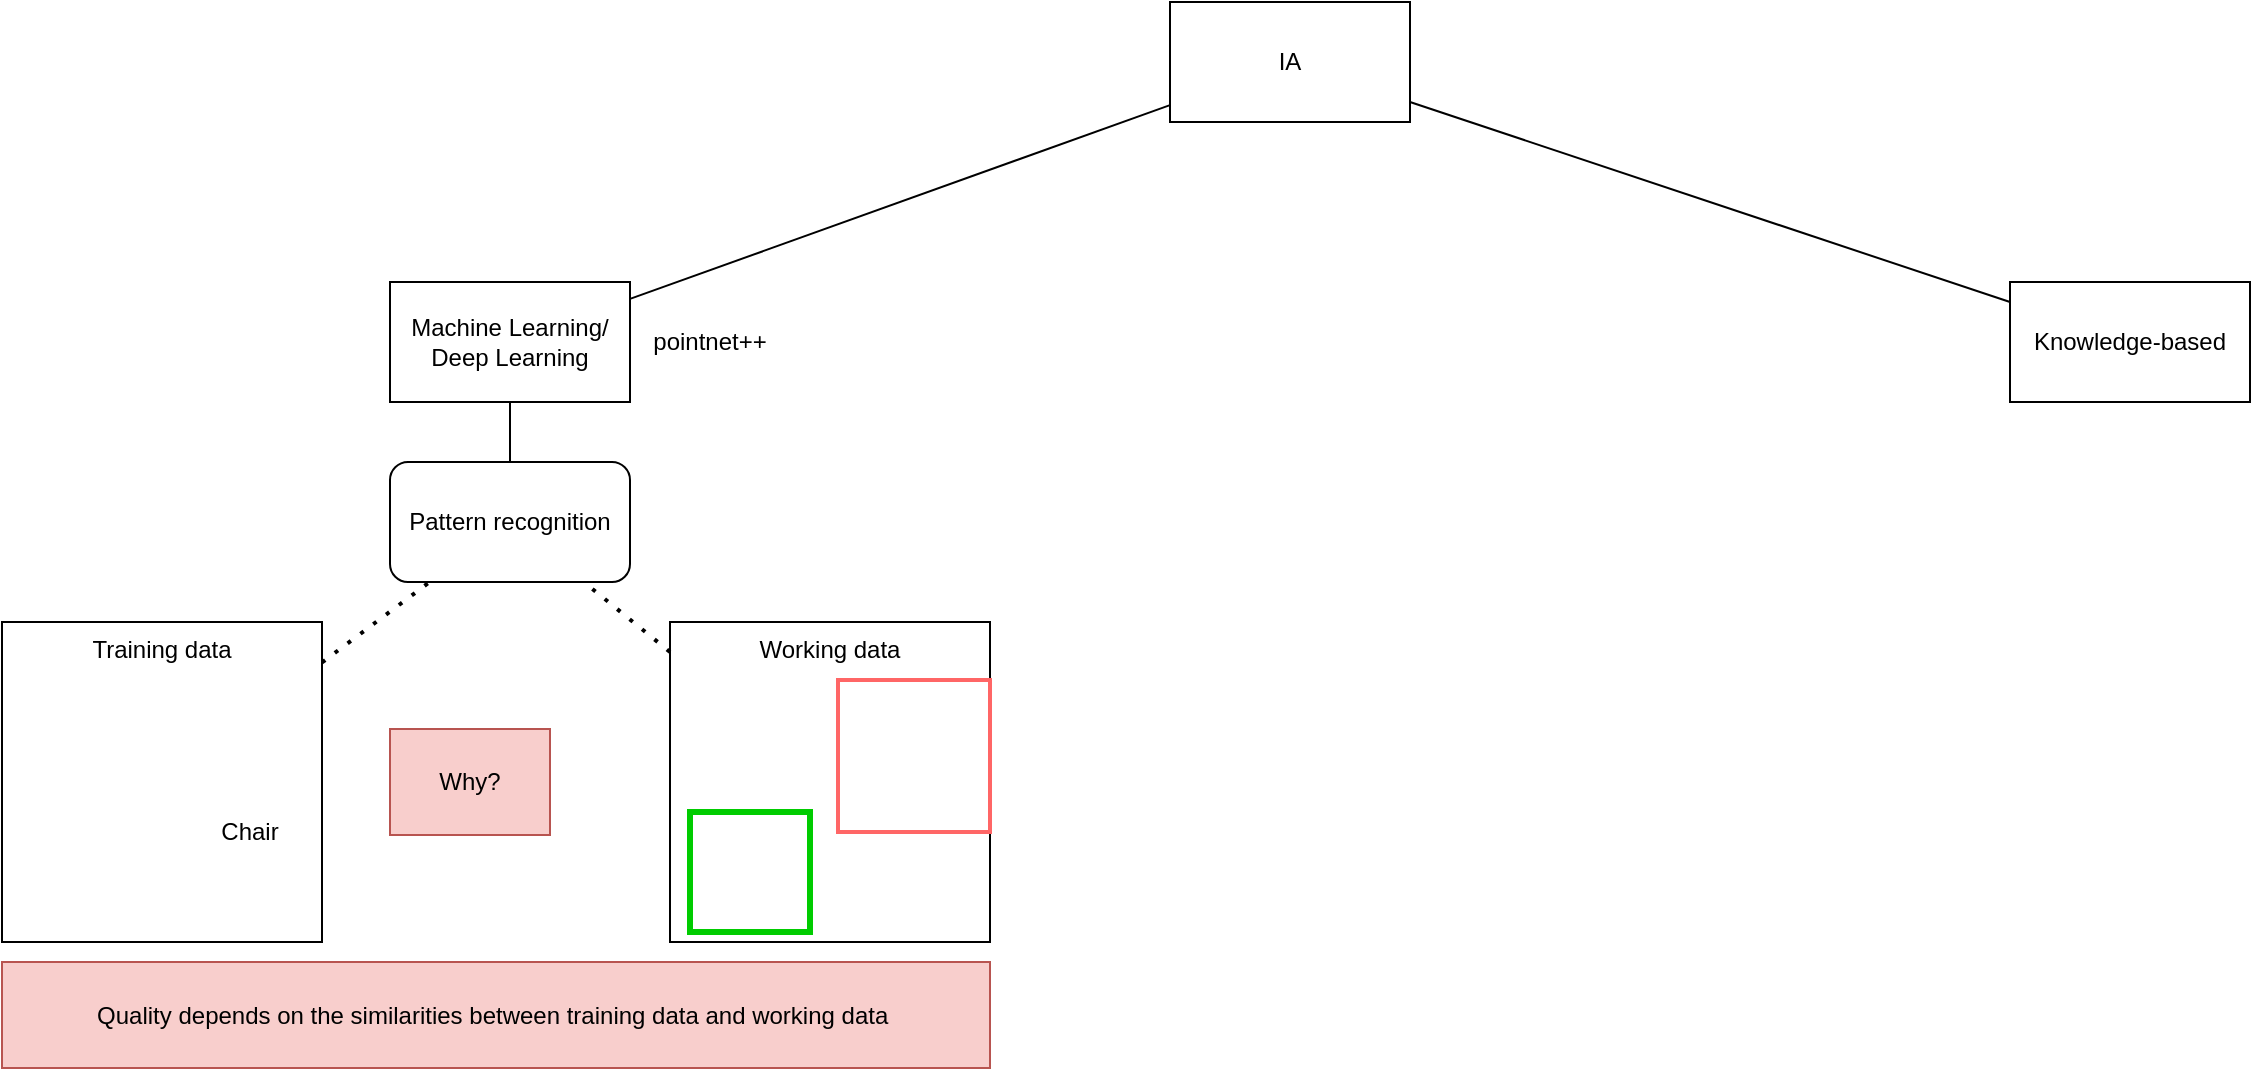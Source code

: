 <mxfile version="15.2.9" type="github">
  <diagram id="ugJbxVFwD4lHUtUxqI62" name="Page-1">
    <mxGraphModel dx="1852" dy="741" grid="1" gridSize="10" guides="1" tooltips="1" connect="1" arrows="1" fold="1" page="1" pageScale="1" pageWidth="827" pageHeight="1169" math="0" shadow="0">
      <root>
        <mxCell id="0" />
        <mxCell id="1" parent="0" />
        <mxCell id="q807mVVGihyvrkogR0lC-17" value="Working data" style="whiteSpace=wrap;html=1;aspect=fixed;fillColor=none;verticalAlign=top;" vertex="1" parent="1">
          <mxGeometry x="210" y="320" width="160" height="160" as="geometry" />
        </mxCell>
        <mxCell id="q807mVVGihyvrkogR0lC-1" value="IA" style="rounded=0;whiteSpace=wrap;html=1;" vertex="1" parent="1">
          <mxGeometry x="460" y="10" width="120" height="60" as="geometry" />
        </mxCell>
        <mxCell id="q807mVVGihyvrkogR0lC-2" value="Machine Learning/ Deep Learning" style="rounded=0;whiteSpace=wrap;html=1;" vertex="1" parent="1">
          <mxGeometry x="70" y="150" width="120" height="60" as="geometry" />
        </mxCell>
        <mxCell id="q807mVVGihyvrkogR0lC-3" value="Knowledge-based" style="rounded=0;whiteSpace=wrap;html=1;" vertex="1" parent="1">
          <mxGeometry x="880" y="150" width="120" height="60" as="geometry" />
        </mxCell>
        <mxCell id="q807mVVGihyvrkogR0lC-4" value="" style="endArrow=none;html=1;" edge="1" parent="1" source="q807mVVGihyvrkogR0lC-2" target="q807mVVGihyvrkogR0lC-1">
          <mxGeometry width="50" height="50" relative="1" as="geometry">
            <mxPoint x="110" y="450" as="sourcePoint" />
            <mxPoint x="160" y="400" as="targetPoint" />
          </mxGeometry>
        </mxCell>
        <mxCell id="q807mVVGihyvrkogR0lC-5" value="" style="endArrow=none;html=1;" edge="1" parent="1" source="q807mVVGihyvrkogR0lC-3" target="q807mVVGihyvrkogR0lC-1">
          <mxGeometry width="50" height="50" relative="1" as="geometry">
            <mxPoint x="180" y="170" as="sourcePoint" />
            <mxPoint x="320" y="100" as="targetPoint" />
          </mxGeometry>
        </mxCell>
        <mxCell id="q807mVVGihyvrkogR0lC-6" value="Pattern recognition" style="rounded=1;whiteSpace=wrap;html=1;" vertex="1" parent="1">
          <mxGeometry x="70" y="240" width="120" height="60" as="geometry" />
        </mxCell>
        <mxCell id="q807mVVGihyvrkogR0lC-7" value="" style="endArrow=none;html=1;exitX=0.5;exitY=0;exitDx=0;exitDy=0;" edge="1" parent="1" source="q807mVVGihyvrkogR0lC-6" target="q807mVVGihyvrkogR0lC-2">
          <mxGeometry width="50" height="50" relative="1" as="geometry">
            <mxPoint x="160" y="370" as="sourcePoint" />
            <mxPoint x="210" y="320" as="targetPoint" />
          </mxGeometry>
        </mxCell>
        <mxCell id="q807mVVGihyvrkogR0lC-8" value="" style="shape=image;html=1;verticalAlign=top;verticalLabelPosition=bottom;labelBackgroundColor=#ffffff;imageAspect=0;aspect=fixed;image=https://cdn3.iconfinder.com/data/icons/lined-office-1/64/Artboard_23-128.png" vertex="1" parent="1">
          <mxGeometry x="-76.5" y="406" width="50" height="50" as="geometry" />
        </mxCell>
        <mxCell id="q807mVVGihyvrkogR0lC-9" value="" style="shape=image;html=1;verticalAlign=top;verticalLabelPosition=bottom;labelBackgroundColor=#ffffff;imageAspect=0;aspect=fixed;image=https://cdn2.iconfinder.com/data/icons/architecture-interior/24/architecture-interior-24-128.png" vertex="1" parent="1">
          <mxGeometry x="-120" y="351" width="49" height="49" as="geometry" />
        </mxCell>
        <mxCell id="q807mVVGihyvrkogR0lC-10" value="" style="shape=image;html=1;verticalAlign=top;verticalLabelPosition=bottom;labelBackgroundColor=#ffffff;imageAspect=0;aspect=fixed;image=https://cdn2.iconfinder.com/data/icons/home-sweet-home-4/320/chair-128.png" vertex="1" parent="1">
          <mxGeometry x="-114.5" y="406" width="38" height="38" as="geometry" />
        </mxCell>
        <mxCell id="q807mVVGihyvrkogR0lC-11" value="" style="shape=image;html=1;verticalAlign=top;verticalLabelPosition=bottom;labelBackgroundColor=#ffffff;imageAspect=0;aspect=fixed;image=https://cdn3.iconfinder.com/data/icons/delta/128/Chair.png;imageBorder=#FF6666;strokeWidth=2;" vertex="1" parent="1">
          <mxGeometry x="294" y="349" width="76" height="76" as="geometry" />
        </mxCell>
        <mxCell id="q807mVVGihyvrkogR0lC-12" value="" style="shape=image;html=1;verticalAlign=top;verticalLabelPosition=bottom;labelBackgroundColor=#ffffff;imageAspect=0;aspect=fixed;image=https://cdn4.iconfinder.com/data/icons/education-and-school-glyph-24-px/24/Classroom_chair_computer_desk_student_chair_student_desk_university_desk-128.png" vertex="1" parent="1">
          <mxGeometry x="-68" y="352" width="48" height="48" as="geometry" />
        </mxCell>
        <mxCell id="q807mVVGihyvrkogR0lC-13" value="Training data" style="whiteSpace=wrap;html=1;aspect=fixed;fillColor=none;verticalAlign=top;" vertex="1" parent="1">
          <mxGeometry x="-124" y="320" width="160" height="160" as="geometry" />
        </mxCell>
        <mxCell id="q807mVVGihyvrkogR0lC-15" value="Chair" style="text;html=1;strokeColor=none;fillColor=none;align=center;verticalAlign=middle;whiteSpace=wrap;rounded=0;" vertex="1" parent="1">
          <mxGeometry x="-20" y="415" width="40" height="20" as="geometry" />
        </mxCell>
        <mxCell id="q807mVVGihyvrkogR0lC-16" value="" style="endArrow=none;dashed=1;html=1;dashPattern=1 3;strokeWidth=2;" edge="1" parent="1" source="q807mVVGihyvrkogR0lC-13" target="q807mVVGihyvrkogR0lC-6">
          <mxGeometry width="50" height="50" relative="1" as="geometry">
            <mxPoint x="360" y="320" as="sourcePoint" />
            <mxPoint x="410" y="270" as="targetPoint" />
          </mxGeometry>
        </mxCell>
        <mxCell id="q807mVVGihyvrkogR0lC-18" value="" style="endArrow=none;dashed=1;html=1;dashPattern=1 3;strokeWidth=2;" edge="1" parent="1" source="q807mVVGihyvrkogR0lC-17" target="q807mVVGihyvrkogR0lC-6">
          <mxGeometry width="50" height="50" relative="1" as="geometry">
            <mxPoint x="360" y="320" as="sourcePoint" />
            <mxPoint x="410" y="270" as="targetPoint" />
          </mxGeometry>
        </mxCell>
        <mxCell id="q807mVVGihyvrkogR0lC-19" value="" style="shape=image;html=1;verticalAlign=top;verticalLabelPosition=bottom;labelBackgroundColor=#ffffff;imageAspect=0;aspect=fixed;image=https://cdn3.iconfinder.com/data/icons/lined-office-1/64/Artboard_23-128.png;fillColor=none;imageBorder=#00CC00;strokeWidth=3;" vertex="1" parent="1">
          <mxGeometry x="220" y="415" width="60" height="60" as="geometry" />
        </mxCell>
        <mxCell id="q807mVVGihyvrkogR0lC-20" value="Why?" style="text;html=1;strokeColor=#b85450;fillColor=#f8cecc;align=center;verticalAlign=middle;whiteSpace=wrap;rounded=0;" vertex="1" parent="1">
          <mxGeometry x="70" y="373.5" width="80" height="53" as="geometry" />
        </mxCell>
        <mxCell id="q807mVVGihyvrkogR0lC-21" value="Quality depends on the similarities between training data and working data&amp;nbsp;" style="text;html=1;strokeColor=#b85450;fillColor=#f8cecc;align=center;verticalAlign=middle;whiteSpace=wrap;rounded=0;" vertex="1" parent="1">
          <mxGeometry x="-124" y="490" width="494" height="53" as="geometry" />
        </mxCell>
        <mxCell id="q807mVVGihyvrkogR0lC-22" value="pointnet++" style="text;html=1;strokeColor=none;fillColor=none;align=center;verticalAlign=middle;whiteSpace=wrap;rounded=0;" vertex="1" parent="1">
          <mxGeometry x="210" y="170" width="40" height="20" as="geometry" />
        </mxCell>
      </root>
    </mxGraphModel>
  </diagram>
</mxfile>
